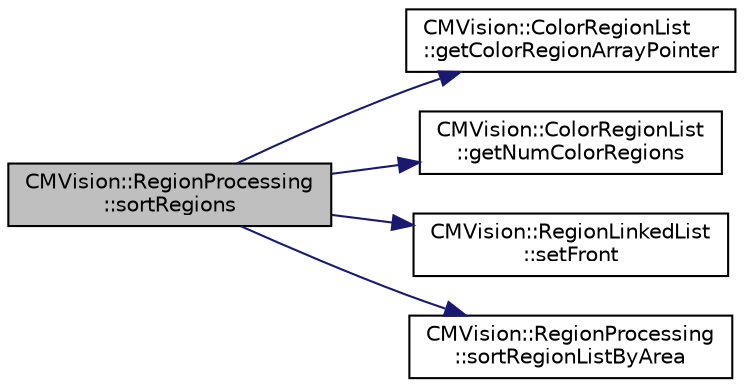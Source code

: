 digraph "CMVision::RegionProcessing::sortRegions"
{
 // INTERACTIVE_SVG=YES
  edge [fontname="Helvetica",fontsize="10",labelfontname="Helvetica",labelfontsize="10"];
  node [fontname="Helvetica",fontsize="10",shape=record];
  rankdir="LR";
  Node1 [label="CMVision::RegionProcessing\l::sortRegions",height=0.2,width=0.4,color="black", fillcolor="grey75", style="filled", fontcolor="black"];
  Node1 -> Node2 [color="midnightblue",fontsize="10",style="solid",fontname="Helvetica"];
  Node2 [label="CMVision::ColorRegionList\l::getColorRegionArrayPointer",height=0.2,width=0.4,color="black", fillcolor="white", style="filled",URL="$d7/d03/class_c_m_vision_1_1_color_region_list.html#ace85279f810ed914cabebe7d52f5e0a6"];
  Node1 -> Node3 [color="midnightblue",fontsize="10",style="solid",fontname="Helvetica"];
  Node3 [label="CMVision::ColorRegionList\l::getNumColorRegions",height=0.2,width=0.4,color="black", fillcolor="white", style="filled",URL="$d7/d03/class_c_m_vision_1_1_color_region_list.html#a48c09276db11f0776002bfd91a7d07e9"];
  Node1 -> Node4 [color="midnightblue",fontsize="10",style="solid",fontname="Helvetica"];
  Node4 [label="CMVision::RegionLinkedList\l::setFront",height=0.2,width=0.4,color="black", fillcolor="white", style="filled",URL="$d0/d31/class_c_m_vision_1_1_region_linked_list.html#aab48a373ed087b2639d4e0b1554e8edf"];
  Node1 -> Node5 [color="midnightblue",fontsize="10",style="solid",fontname="Helvetica"];
  Node5 [label="CMVision::RegionProcessing\l::sortRegionListByArea",height=0.2,width=0.4,color="black", fillcolor="white", style="filled",URL="$d7/d54/class_c_m_vision_1_1_region_processing.html#a078f7bd9f6f8cb295f91431b3da3c77d"];
}
